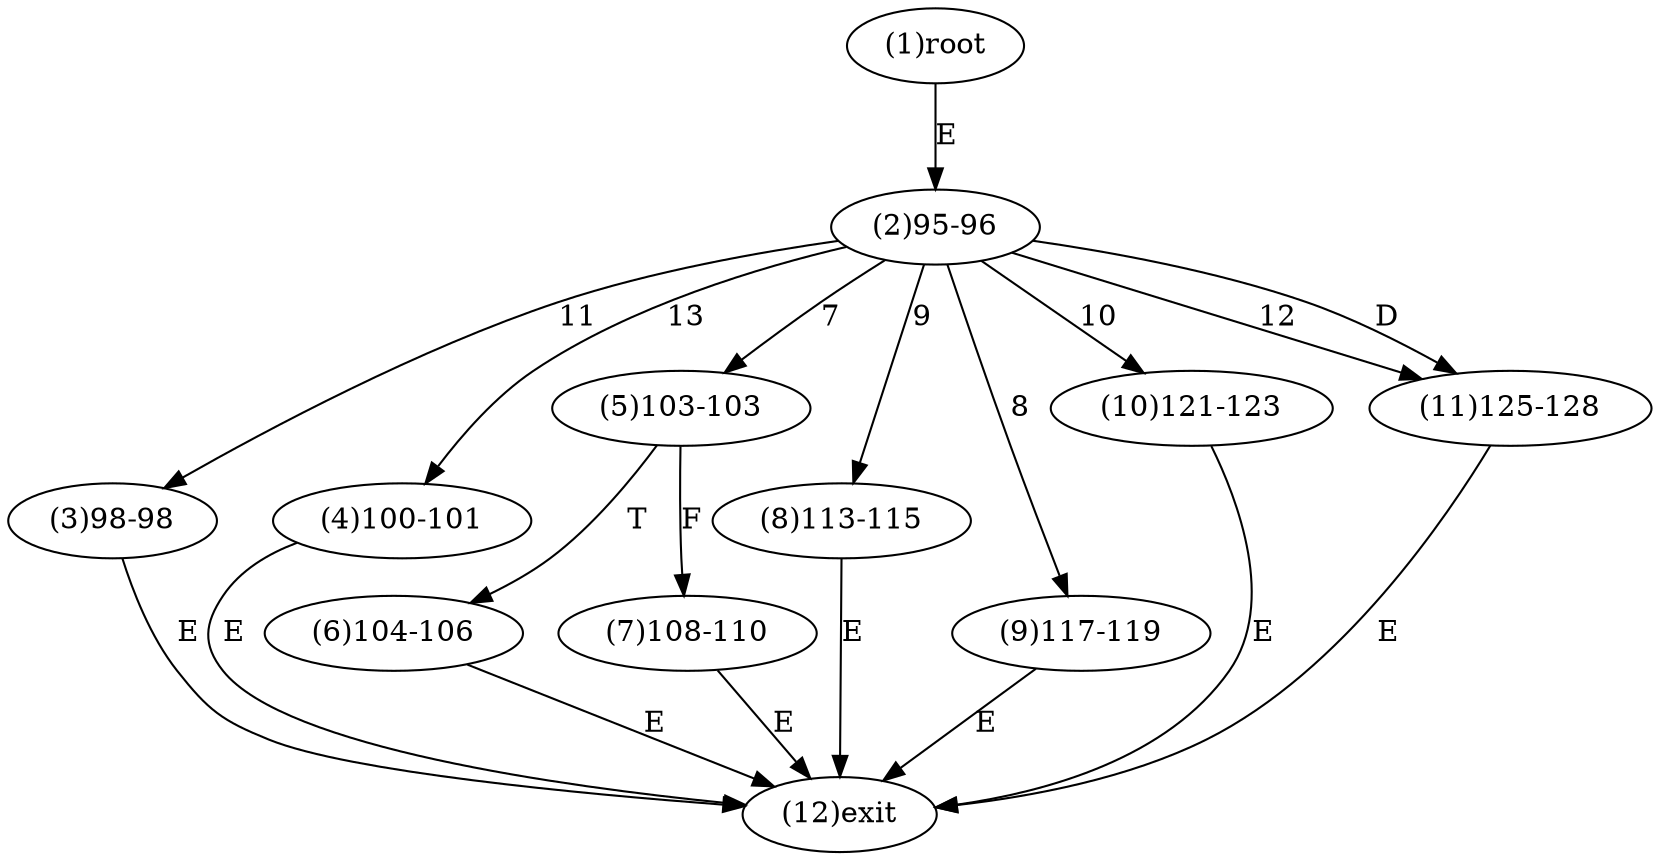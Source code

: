 digraph "" { 
1[ label="(1)root"];
2[ label="(2)95-96"];
3[ label="(3)98-98"];
4[ label="(4)100-101"];
5[ label="(5)103-103"];
6[ label="(6)104-106"];
7[ label="(7)108-110"];
8[ label="(8)113-115"];
9[ label="(9)117-119"];
10[ label="(10)121-123"];
11[ label="(11)125-128"];
12[ label="(12)exit"];
1->2[ label="E"];
2->5[ label="7"];
2->9[ label="8"];
2->8[ label="9"];
2->10[ label="10"];
2->3[ label="11"];
2->11[ label="12"];
2->4[ label="13"];
2->11[ label="D"];
3->12[ label="E"];
4->12[ label="E"];
5->7[ label="F"];
5->6[ label="T"];
6->12[ label="E"];
7->12[ label="E"];
8->12[ label="E"];
9->12[ label="E"];
10->12[ label="E"];
11->12[ label="E"];
}